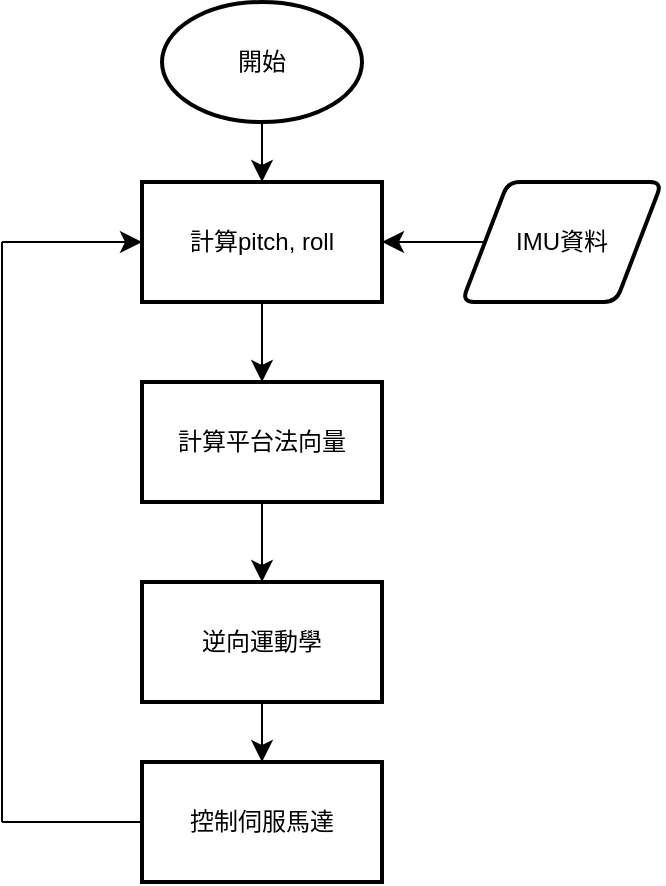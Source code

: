 <mxfile version="25.0.1">
  <diagram name="Page-1" id="8ce9d11a-91a2-4d17-14d8-a56ed91bf033">
    <mxGraphModel dx="1149" dy="625" grid="1" gridSize="10" guides="1" tooltips="1" connect="1" arrows="1" fold="1" page="1" pageScale="1" pageWidth="1100" pageHeight="850" background="none" math="0" shadow="0">
      <root>
        <mxCell id="0" />
        <mxCell id="1" parent="0" />
        <mxCell id="GlGCvVVbeE7i8tFiUGZ--4" value="" style="edgeStyle=none;curved=1;rounded=0;orthogonalLoop=1;jettySize=auto;html=1;fontSize=12;startSize=8;endSize=8;" edge="1" parent="1" source="GlGCvVVbeE7i8tFiUGZ--1" target="GlGCvVVbeE7i8tFiUGZ--3">
          <mxGeometry relative="1" as="geometry" />
        </mxCell>
        <mxCell id="GlGCvVVbeE7i8tFiUGZ--1" value="開始" style="strokeWidth=2;html=1;shape=mxgraph.flowchart.start_1;whiteSpace=wrap;" vertex="1" parent="1">
          <mxGeometry x="360" y="140" width="100" height="60" as="geometry" />
        </mxCell>
        <mxCell id="GlGCvVVbeE7i8tFiUGZ--5" value="" style="edgeStyle=none;curved=1;rounded=0;orthogonalLoop=1;jettySize=auto;html=1;fontSize=12;startSize=8;endSize=8;" edge="1" parent="1" source="GlGCvVVbeE7i8tFiUGZ--2" target="GlGCvVVbeE7i8tFiUGZ--3">
          <mxGeometry relative="1" as="geometry" />
        </mxCell>
        <mxCell id="GlGCvVVbeE7i8tFiUGZ--2" value="IMU資料" style="shape=parallelogram;html=1;strokeWidth=2;perimeter=parallelogramPerimeter;whiteSpace=wrap;rounded=1;arcSize=12;size=0.23;" vertex="1" parent="1">
          <mxGeometry x="510" y="230" width="100" height="60" as="geometry" />
        </mxCell>
        <mxCell id="GlGCvVVbeE7i8tFiUGZ--7" value="" style="edgeStyle=none;curved=1;rounded=0;orthogonalLoop=1;jettySize=auto;html=1;fontSize=12;startSize=8;endSize=8;" edge="1" parent="1" source="GlGCvVVbeE7i8tFiUGZ--3" target="GlGCvVVbeE7i8tFiUGZ--6">
          <mxGeometry relative="1" as="geometry" />
        </mxCell>
        <mxCell id="GlGCvVVbeE7i8tFiUGZ--3" value="計算pitch, roll" style="rounded=0;whiteSpace=wrap;html=1;strokeWidth=2;" vertex="1" parent="1">
          <mxGeometry x="350" y="230" width="120" height="60" as="geometry" />
        </mxCell>
        <mxCell id="GlGCvVVbeE7i8tFiUGZ--9" value="" style="edgeStyle=none;curved=1;rounded=0;orthogonalLoop=1;jettySize=auto;html=1;fontSize=12;startSize=8;endSize=8;" edge="1" parent="1" source="GlGCvVVbeE7i8tFiUGZ--6" target="GlGCvVVbeE7i8tFiUGZ--8">
          <mxGeometry relative="1" as="geometry" />
        </mxCell>
        <mxCell id="GlGCvVVbeE7i8tFiUGZ--6" value="計算平台法向量" style="rounded=0;whiteSpace=wrap;html=1;strokeWidth=2;" vertex="1" parent="1">
          <mxGeometry x="350" y="330" width="120" height="60" as="geometry" />
        </mxCell>
        <mxCell id="GlGCvVVbeE7i8tFiUGZ--11" value="" style="edgeStyle=none;curved=1;rounded=0;orthogonalLoop=1;jettySize=auto;html=1;fontSize=12;startSize=8;endSize=8;" edge="1" parent="1" source="GlGCvVVbeE7i8tFiUGZ--8" target="GlGCvVVbeE7i8tFiUGZ--10">
          <mxGeometry relative="1" as="geometry" />
        </mxCell>
        <mxCell id="GlGCvVVbeE7i8tFiUGZ--8" value="逆向運動學" style="rounded=0;whiteSpace=wrap;html=1;strokeWidth=2;" vertex="1" parent="1">
          <mxGeometry x="350" y="430" width="120" height="60" as="geometry" />
        </mxCell>
        <mxCell id="GlGCvVVbeE7i8tFiUGZ--10" value="控制伺服馬達" style="rounded=0;whiteSpace=wrap;html=1;strokeWidth=2;" vertex="1" parent="1">
          <mxGeometry x="350" y="520" width="120" height="60" as="geometry" />
        </mxCell>
        <mxCell id="GlGCvVVbeE7i8tFiUGZ--17" value="" style="endArrow=none;html=1;rounded=0;fontSize=12;startSize=8;endSize=8;curved=1;exitX=0;exitY=0.5;exitDx=0;exitDy=0;" edge="1" parent="1" source="GlGCvVVbeE7i8tFiUGZ--10">
          <mxGeometry width="50" height="50" relative="1" as="geometry">
            <mxPoint x="150" y="340" as="sourcePoint" />
            <mxPoint x="280" y="550" as="targetPoint" />
          </mxGeometry>
        </mxCell>
        <mxCell id="GlGCvVVbeE7i8tFiUGZ--18" value="" style="endArrow=none;html=1;rounded=0;fontSize=12;startSize=8;endSize=8;curved=1;" edge="1" parent="1">
          <mxGeometry width="50" height="50" relative="1" as="geometry">
            <mxPoint x="280" y="550" as="sourcePoint" />
            <mxPoint x="280" y="260" as="targetPoint" />
          </mxGeometry>
        </mxCell>
        <mxCell id="GlGCvVVbeE7i8tFiUGZ--19" value="" style="endArrow=classic;html=1;rounded=0;fontSize=12;startSize=8;endSize=8;curved=1;entryX=0;entryY=0.5;entryDx=0;entryDy=0;" edge="1" parent="1" target="GlGCvVVbeE7i8tFiUGZ--3">
          <mxGeometry width="50" height="50" relative="1" as="geometry">
            <mxPoint x="280" y="260" as="sourcePoint" />
            <mxPoint x="190" y="200" as="targetPoint" />
          </mxGeometry>
        </mxCell>
      </root>
    </mxGraphModel>
  </diagram>
</mxfile>
